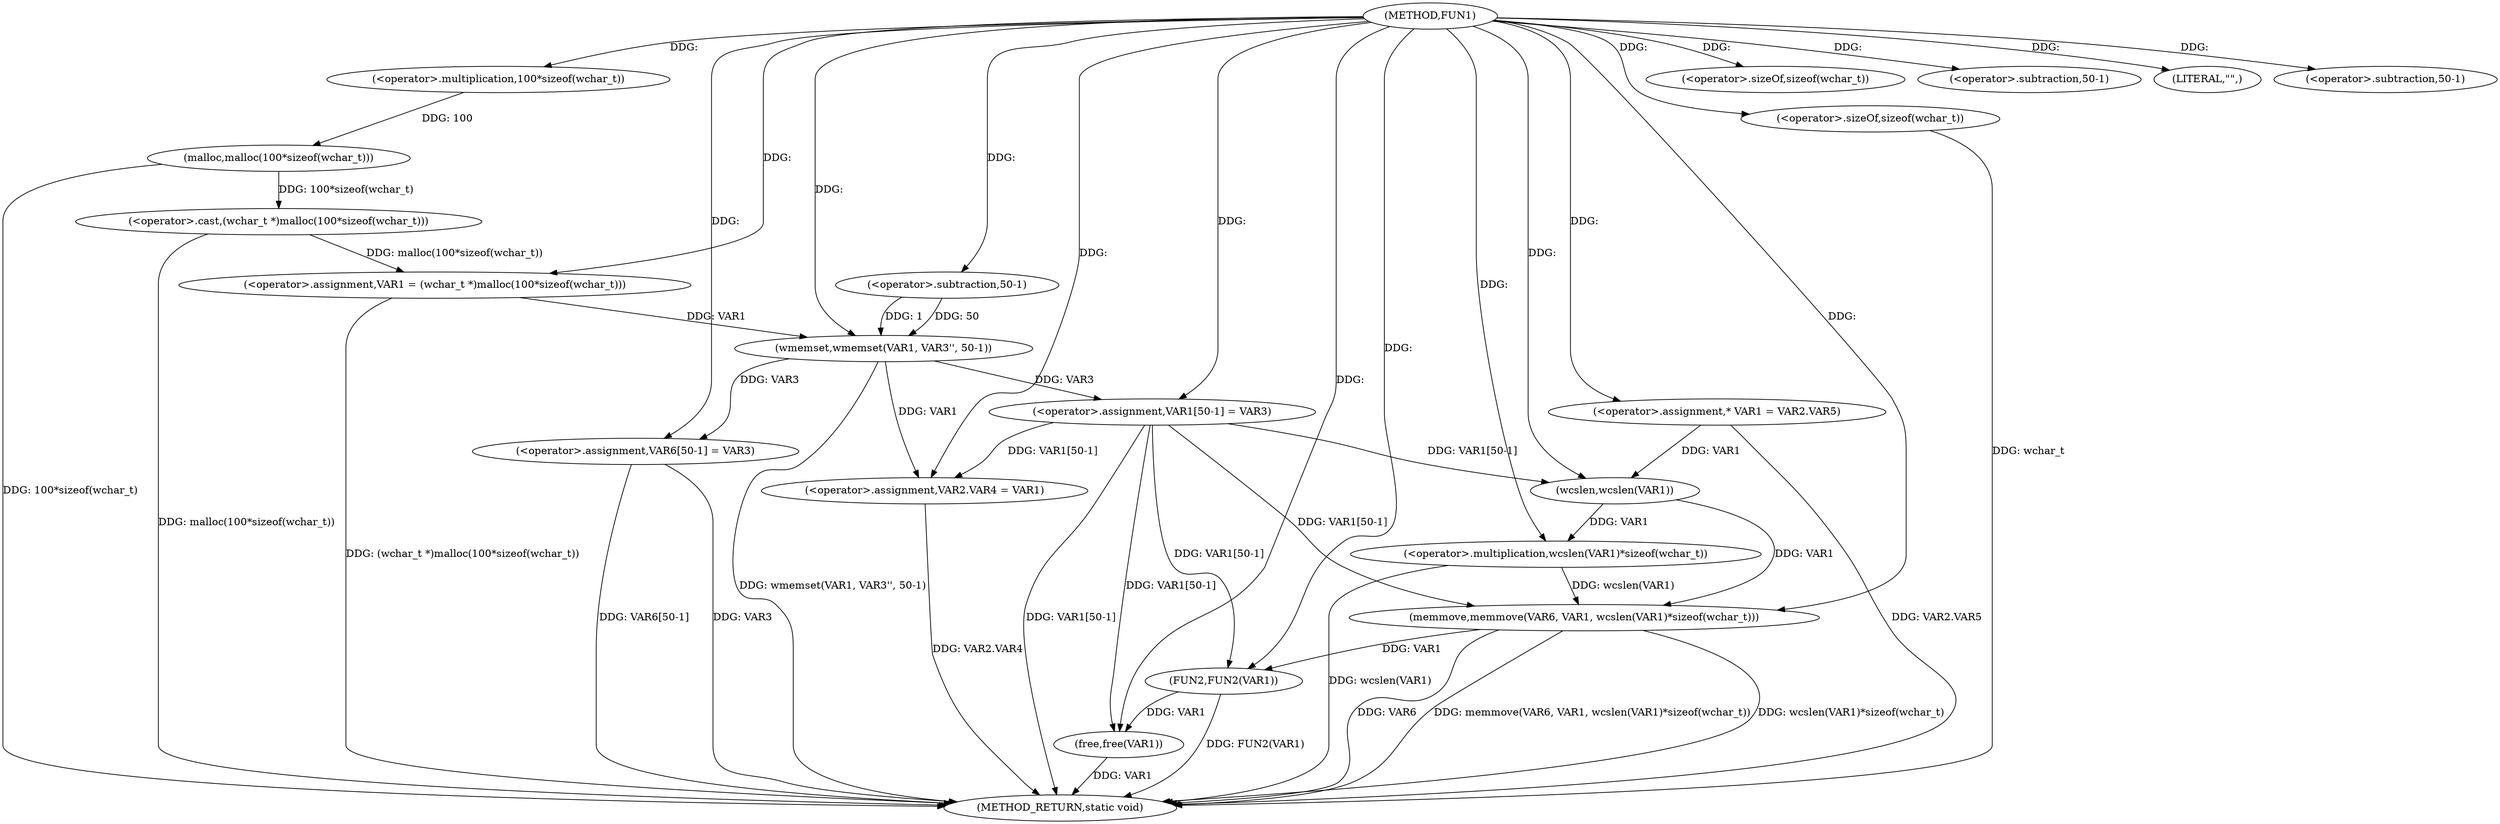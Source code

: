 digraph FUN1 {  
"1000100" [label = "(METHOD,FUN1)" ]
"1000159" [label = "(METHOD_RETURN,static void)" ]
"1000104" [label = "(<operator>.assignment,VAR1 = (wchar_t *)malloc(100*sizeof(wchar_t)))" ]
"1000106" [label = "(<operator>.cast,(wchar_t *)malloc(100*sizeof(wchar_t)))" ]
"1000108" [label = "(malloc,malloc(100*sizeof(wchar_t)))" ]
"1000109" [label = "(<operator>.multiplication,100*sizeof(wchar_t))" ]
"1000111" [label = "(<operator>.sizeOf,sizeof(wchar_t))" ]
"1000113" [label = "(wmemset,wmemset(VAR1, VAR3'', 50-1))" ]
"1000116" [label = "(<operator>.subtraction,50-1)" ]
"1000119" [label = "(<operator>.assignment,VAR1[50-1] = VAR3)" ]
"1000122" [label = "(<operator>.subtraction,50-1)" ]
"1000126" [label = "(<operator>.assignment,VAR2.VAR4 = VAR1)" ]
"1000133" [label = "(<operator>.assignment,* VAR1 = VAR2.VAR5)" ]
"1000139" [label = "(LITERAL,\"\",)" ]
"1000140" [label = "(memmove,memmove(VAR6, VAR1, wcslen(VAR1)*sizeof(wchar_t)))" ]
"1000143" [label = "(<operator>.multiplication,wcslen(VAR1)*sizeof(wchar_t))" ]
"1000144" [label = "(wcslen,wcslen(VAR1))" ]
"1000146" [label = "(<operator>.sizeOf,sizeof(wchar_t))" ]
"1000148" [label = "(<operator>.assignment,VAR6[50-1] = VAR3)" ]
"1000151" [label = "(<operator>.subtraction,50-1)" ]
"1000155" [label = "(FUN2,FUN2(VAR1))" ]
"1000157" [label = "(free,free(VAR1))" ]
  "1000106" -> "1000159"  [ label = "DDG: malloc(100*sizeof(wchar_t))"] 
  "1000140" -> "1000159"  [ label = "DDG: VAR6"] 
  "1000140" -> "1000159"  [ label = "DDG: memmove(VAR6, VAR1, wcslen(VAR1)*sizeof(wchar_t))"] 
  "1000126" -> "1000159"  [ label = "DDG: VAR2.VAR4"] 
  "1000148" -> "1000159"  [ label = "DDG: VAR3"] 
  "1000140" -> "1000159"  [ label = "DDG: wcslen(VAR1)*sizeof(wchar_t)"] 
  "1000146" -> "1000159"  [ label = "DDG: wchar_t"] 
  "1000155" -> "1000159"  [ label = "DDG: FUN2(VAR1)"] 
  "1000157" -> "1000159"  [ label = "DDG: VAR1"] 
  "1000143" -> "1000159"  [ label = "DDG: wcslen(VAR1)"] 
  "1000148" -> "1000159"  [ label = "DDG: VAR6[50-1]"] 
  "1000133" -> "1000159"  [ label = "DDG: VAR2.VAR5"] 
  "1000113" -> "1000159"  [ label = "DDG: wmemset(VAR1, VAR3'', 50-1)"] 
  "1000119" -> "1000159"  [ label = "DDG: VAR1[50-1]"] 
  "1000104" -> "1000159"  [ label = "DDG: (wchar_t *)malloc(100*sizeof(wchar_t))"] 
  "1000108" -> "1000159"  [ label = "DDG: 100*sizeof(wchar_t)"] 
  "1000106" -> "1000104"  [ label = "DDG: malloc(100*sizeof(wchar_t))"] 
  "1000100" -> "1000104"  [ label = "DDG: "] 
  "1000108" -> "1000106"  [ label = "DDG: 100*sizeof(wchar_t)"] 
  "1000109" -> "1000108"  [ label = "DDG: 100"] 
  "1000100" -> "1000109"  [ label = "DDG: "] 
  "1000100" -> "1000111"  [ label = "DDG: "] 
  "1000104" -> "1000113"  [ label = "DDG: VAR1"] 
  "1000100" -> "1000113"  [ label = "DDG: "] 
  "1000116" -> "1000113"  [ label = "DDG: 50"] 
  "1000116" -> "1000113"  [ label = "DDG: 1"] 
  "1000100" -> "1000116"  [ label = "DDG: "] 
  "1000113" -> "1000119"  [ label = "DDG: VAR3"] 
  "1000100" -> "1000119"  [ label = "DDG: "] 
  "1000100" -> "1000122"  [ label = "DDG: "] 
  "1000113" -> "1000126"  [ label = "DDG: VAR1"] 
  "1000119" -> "1000126"  [ label = "DDG: VAR1[50-1]"] 
  "1000100" -> "1000126"  [ label = "DDG: "] 
  "1000100" -> "1000133"  [ label = "DDG: "] 
  "1000100" -> "1000139"  [ label = "DDG: "] 
  "1000100" -> "1000140"  [ label = "DDG: "] 
  "1000119" -> "1000140"  [ label = "DDG: VAR1[50-1]"] 
  "1000144" -> "1000140"  [ label = "DDG: VAR1"] 
  "1000143" -> "1000140"  [ label = "DDG: wcslen(VAR1)"] 
  "1000144" -> "1000143"  [ label = "DDG: VAR1"] 
  "1000133" -> "1000144"  [ label = "DDG: VAR1"] 
  "1000119" -> "1000144"  [ label = "DDG: VAR1[50-1]"] 
  "1000100" -> "1000144"  [ label = "DDG: "] 
  "1000100" -> "1000143"  [ label = "DDG: "] 
  "1000100" -> "1000146"  [ label = "DDG: "] 
  "1000100" -> "1000148"  [ label = "DDG: "] 
  "1000113" -> "1000148"  [ label = "DDG: VAR3"] 
  "1000100" -> "1000151"  [ label = "DDG: "] 
  "1000140" -> "1000155"  [ label = "DDG: VAR1"] 
  "1000119" -> "1000155"  [ label = "DDG: VAR1[50-1]"] 
  "1000100" -> "1000155"  [ label = "DDG: "] 
  "1000119" -> "1000157"  [ label = "DDG: VAR1[50-1]"] 
  "1000155" -> "1000157"  [ label = "DDG: VAR1"] 
  "1000100" -> "1000157"  [ label = "DDG: "] 
}
